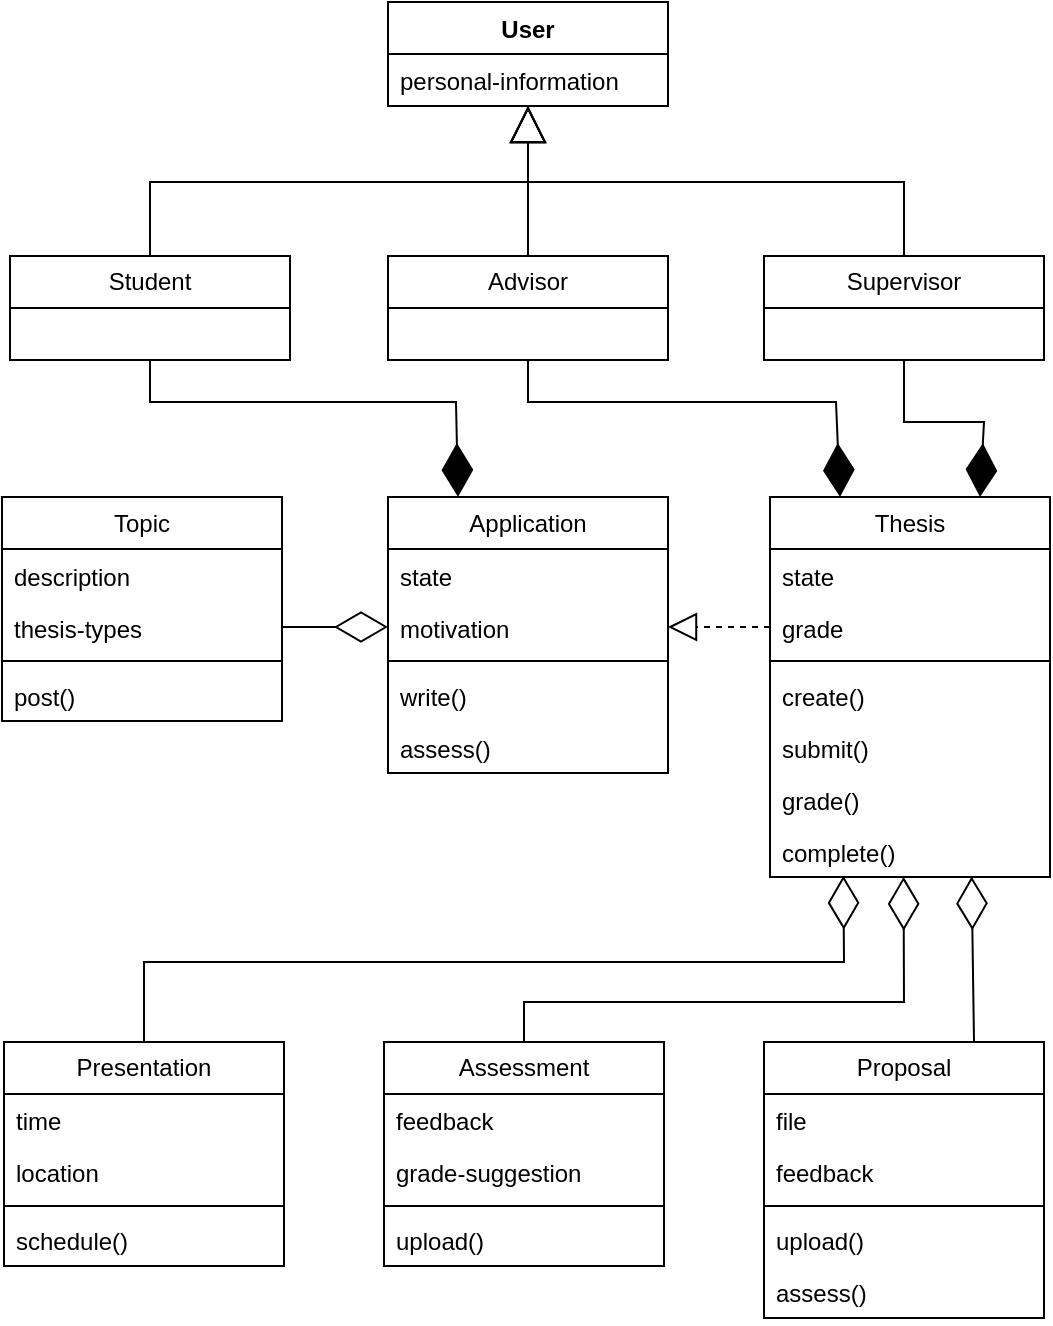 <mxfile version="24.7.17">
  <diagram name="Page-1" id="c4acf3e9-155e-7222-9cf6-157b1a14988f">
    <mxGraphModel dx="1956" dy="903" grid="1" gridSize="10" guides="1" tooltips="1" connect="1" arrows="1" fold="1" page="1" pageScale="1" pageWidth="850" pageHeight="1100" background="none" math="0" shadow="0">
      <root>
        <mxCell id="0" />
        <mxCell id="1" parent="0" />
        <mxCell id="QdO0fPRtk3mEZKDKFILt-15" value="" style="endArrow=diamondThin;endFill=0;endSize=24;html=1;rounded=0;entryX=0.262;entryY=0.977;entryDx=0;entryDy=0;exitX=0.5;exitY=0;exitDx=0;exitDy=0;entryPerimeter=0;" parent="1" source="aYV13sTV_43H2yL5I2FY-17" target="aYV13sTV_43H2yL5I2FY-60" edge="1">
          <mxGeometry width="160" relative="1" as="geometry">
            <mxPoint x="450.5" y="576" as="sourcePoint" />
            <mxPoint x="795.75" y="501" as="targetPoint" />
            <Array as="points">
              <mxPoint x="450" y="490" />
              <mxPoint x="800" y="490" />
            </Array>
          </mxGeometry>
        </mxCell>
        <mxCell id="QdO0fPRtk3mEZKDKFILt-16" value="" style="endArrow=diamondThin;endFill=0;endSize=24;html=1;rounded=0;exitX=0.75;exitY=0;exitDx=0;exitDy=0;entryX=0.72;entryY=0.989;entryDx=0;entryDy=0;entryPerimeter=0;" parent="1" source="aYV13sTV_43H2yL5I2FY-19" target="aYV13sTV_43H2yL5I2FY-60" edge="1">
          <mxGeometry width="160" relative="1" as="geometry">
            <mxPoint x="867.25" y="576" as="sourcePoint" />
            <mxPoint x="865" y="470" as="targetPoint" />
            <Array as="points" />
          </mxGeometry>
        </mxCell>
        <mxCell id="QdO0fPRtk3mEZKDKFILt-17" value="" style="endArrow=diamondThin;endFill=0;endSize=24;html=1;rounded=0;exitX=0.5;exitY=0;exitDx=0;exitDy=0;entryX=0.477;entryY=0.998;entryDx=0;entryDy=0;entryPerimeter=0;" parent="1" source="aYV13sTV_43H2yL5I2FY-18" target="aYV13sTV_43H2yL5I2FY-60" edge="1">
          <mxGeometry width="160" relative="1" as="geometry">
            <mxPoint x="640.5" y="576" as="sourcePoint" />
            <mxPoint x="830" y="450" as="targetPoint" />
            <Array as="points">
              <mxPoint x="640" y="510" />
              <mxPoint x="830" y="510" />
            </Array>
          </mxGeometry>
        </mxCell>
        <mxCell id="QdO0fPRtk3mEZKDKFILt-21" value="" style="endArrow=diamondThin;endFill=1;endSize=24;html=1;rounded=0;exitX=0.5;exitY=1;exitDx=0;exitDy=0;entryX=0.25;entryY=0;entryDx=0;entryDy=0;" parent="1" source="aYV13sTV_43H2yL5I2FY-11" target="aYV13sTV_43H2yL5I2FY-16" edge="1">
          <mxGeometry width="160" relative="1" as="geometry">
            <mxPoint x="641.5" y="189" as="sourcePoint" />
            <mxPoint x="795.75" y="250" as="targetPoint" />
            <Array as="points">
              <mxPoint x="642" y="210" />
              <mxPoint x="796" y="210" />
            </Array>
          </mxGeometry>
        </mxCell>
        <mxCell id="QdO0fPRtk3mEZKDKFILt-22" value="" style="endArrow=diamondThin;endFill=1;endSize=24;html=1;rounded=0;entryX=0.75;entryY=0;entryDx=0;entryDy=0;" parent="1" target="aYV13sTV_43H2yL5I2FY-16" edge="1" source="aYV13sTV_43H2yL5I2FY-12">
          <mxGeometry width="160" relative="1" as="geometry">
            <mxPoint x="837.25" y="189" as="sourcePoint" />
            <mxPoint x="867.25" y="250" as="targetPoint" />
            <Array as="points">
              <mxPoint x="830" y="220" />
              <mxPoint x="870" y="220" />
            </Array>
          </mxGeometry>
        </mxCell>
        <mxCell id="QdO0fPRtk3mEZKDKFILt-23" value="" style="endArrow=diamondThin;endFill=0;endSize=24;html=1;rounded=0;exitX=1;exitY=0.5;exitDx=0;exitDy=0;entryX=0;entryY=0.5;entryDx=0;entryDy=0;" parent="1" source="aYV13sTV_43H2yL5I2FY-21" target="aYV13sTV_43H2yL5I2FY-23" edge="1">
          <mxGeometry width="160" relative="1" as="geometry">
            <mxPoint x="523" y="296.5" as="sourcePoint" />
            <mxPoint x="570" y="296.5" as="targetPoint" />
          </mxGeometry>
        </mxCell>
        <mxCell id="QdO0fPRtk3mEZKDKFILt-24" value="" style="endArrow=diamondThin;endFill=1;endSize=24;html=1;rounded=0;exitX=0.5;exitY=1;exitDx=0;exitDy=0;entryX=0.25;entryY=0;entryDx=0;entryDy=0;" parent="1" source="aYV13sTV_43H2yL5I2FY-9" target="aYV13sTV_43H2yL5I2FY-15" edge="1">
          <mxGeometry width="160" relative="1" as="geometry">
            <mxPoint x="445.75" y="189" as="sourcePoint" />
            <mxPoint x="605.75" y="250" as="targetPoint" />
            <Array as="points">
              <mxPoint x="453" y="210" />
              <mxPoint x="606" y="210" />
            </Array>
          </mxGeometry>
        </mxCell>
        <mxCell id="aYV13sTV_43H2yL5I2FY-9" value="Student" style="swimlane;fontStyle=0;childLayout=stackLayout;horizontal=1;startSize=26;fillColor=none;horizontalStack=0;resizeParent=1;resizeParentMax=0;resizeLast=0;collapsible=1;marginBottom=0;whiteSpace=wrap;html=1;" vertex="1" parent="1">
          <mxGeometry x="383" y="137" width="140" height="52" as="geometry" />
        </mxCell>
        <mxCell id="aYV13sTV_43H2yL5I2FY-12" value="Supervisor" style="swimlane;fontStyle=0;childLayout=stackLayout;horizontal=1;startSize=26;fillColor=none;horizontalStack=0;resizeParent=1;resizeParentMax=0;resizeLast=0;collapsible=1;marginBottom=0;whiteSpace=wrap;html=1;" vertex="1" parent="1">
          <mxGeometry x="760" y="137" width="140" height="52" as="geometry" />
        </mxCell>
        <mxCell id="aYV13sTV_43H2yL5I2FY-11" value="Advisor" style="swimlane;fontStyle=0;childLayout=stackLayout;horizontal=1;startSize=26;fillColor=none;horizontalStack=0;resizeParent=1;resizeParentMax=0;resizeLast=0;collapsible=1;marginBottom=0;whiteSpace=wrap;html=1;" vertex="1" parent="1">
          <mxGeometry x="572" y="137" width="140" height="52" as="geometry" />
        </mxCell>
        <mxCell id="aYV13sTV_43H2yL5I2FY-14" value="Topic" style="swimlane;fontStyle=0;childLayout=stackLayout;horizontal=1;startSize=26;fillColor=none;horizontalStack=0;resizeParent=1;resizeParentMax=0;resizeLast=0;collapsible=1;marginBottom=0;whiteSpace=wrap;html=1;" vertex="1" parent="1">
          <mxGeometry x="379" y="257.5" width="140" height="112" as="geometry" />
        </mxCell>
        <mxCell id="aYV13sTV_43H2yL5I2FY-20" value="description" style="text;strokeColor=none;fillColor=none;align=left;verticalAlign=top;spacingLeft=4;spacingRight=4;overflow=hidden;rotatable=0;points=[[0,0.5],[1,0.5]];portConstraint=eastwest;whiteSpace=wrap;html=1;" vertex="1" parent="aYV13sTV_43H2yL5I2FY-14">
          <mxGeometry y="26" width="140" height="26" as="geometry" />
        </mxCell>
        <mxCell id="aYV13sTV_43H2yL5I2FY-21" value="thesis-types" style="text;strokeColor=none;fillColor=none;align=left;verticalAlign=top;spacingLeft=4;spacingRight=4;overflow=hidden;rotatable=0;points=[[0,0.5],[1,0.5]];portConstraint=eastwest;whiteSpace=wrap;html=1;" vertex="1" parent="aYV13sTV_43H2yL5I2FY-14">
          <mxGeometry y="52" width="140" height="26" as="geometry" />
        </mxCell>
        <mxCell id="aYV13sTV_43H2yL5I2FY-53" value="" style="line;strokeWidth=1;fillColor=none;align=left;verticalAlign=middle;spacingTop=-1;spacingLeft=3;spacingRight=3;rotatable=0;labelPosition=right;points=[];portConstraint=eastwest;strokeColor=inherit;" vertex="1" parent="aYV13sTV_43H2yL5I2FY-14">
          <mxGeometry y="78" width="140" height="8" as="geometry" />
        </mxCell>
        <mxCell id="aYV13sTV_43H2yL5I2FY-52" value="post()" style="text;strokeColor=none;fillColor=none;align=left;verticalAlign=top;spacingLeft=4;spacingRight=4;overflow=hidden;rotatable=0;points=[[0,0.5],[1,0.5]];portConstraint=eastwest;whiteSpace=wrap;html=1;" vertex="1" parent="aYV13sTV_43H2yL5I2FY-14">
          <mxGeometry y="86" width="140" height="26" as="geometry" />
        </mxCell>
        <mxCell id="aYV13sTV_43H2yL5I2FY-15" value="Application" style="swimlane;fontStyle=0;childLayout=stackLayout;horizontal=1;startSize=26;fillColor=none;horizontalStack=0;resizeParent=1;resizeParentMax=0;resizeLast=0;collapsible=1;marginBottom=0;whiteSpace=wrap;html=1;" vertex="1" parent="1">
          <mxGeometry x="572" y="257.5" width="140" height="138" as="geometry" />
        </mxCell>
        <mxCell id="aYV13sTV_43H2yL5I2FY-22" value="state" style="text;strokeColor=none;fillColor=none;align=left;verticalAlign=top;spacingLeft=4;spacingRight=4;overflow=hidden;rotatable=0;points=[[0,0.5],[1,0.5]];portConstraint=eastwest;whiteSpace=wrap;html=1;" vertex="1" parent="aYV13sTV_43H2yL5I2FY-15">
          <mxGeometry y="26" width="140" height="26" as="geometry" />
        </mxCell>
        <mxCell id="aYV13sTV_43H2yL5I2FY-23" value="motivation" style="text;strokeColor=none;fillColor=none;align=left;verticalAlign=top;spacingLeft=4;spacingRight=4;overflow=hidden;rotatable=0;points=[[0,0.5],[1,0.5]];portConstraint=eastwest;whiteSpace=wrap;html=1;" vertex="1" parent="aYV13sTV_43H2yL5I2FY-15">
          <mxGeometry y="52" width="140" height="26" as="geometry" />
        </mxCell>
        <mxCell id="aYV13sTV_43H2yL5I2FY-26" value="" style="line;strokeWidth=1;fillColor=none;align=left;verticalAlign=middle;spacingTop=-1;spacingLeft=3;spacingRight=3;rotatable=0;labelPosition=right;points=[];portConstraint=eastwest;strokeColor=inherit;" vertex="1" parent="aYV13sTV_43H2yL5I2FY-15">
          <mxGeometry y="78" width="140" height="8" as="geometry" />
        </mxCell>
        <mxCell id="aYV13sTV_43H2yL5I2FY-59" value="write()" style="text;strokeColor=none;fillColor=none;align=left;verticalAlign=top;spacingLeft=4;spacingRight=4;overflow=hidden;rotatable=0;points=[[0,0.5],[1,0.5]];portConstraint=eastwest;whiteSpace=wrap;html=1;" vertex="1" parent="aYV13sTV_43H2yL5I2FY-15">
          <mxGeometry y="86" width="140" height="26" as="geometry" />
        </mxCell>
        <mxCell id="aYV13sTV_43H2yL5I2FY-25" value="assess()" style="text;strokeColor=none;fillColor=none;align=left;verticalAlign=top;spacingLeft=4;spacingRight=4;overflow=hidden;rotatable=0;points=[[0,0.5],[1,0.5]];portConstraint=eastwest;whiteSpace=wrap;html=1;" vertex="1" parent="aYV13sTV_43H2yL5I2FY-15">
          <mxGeometry y="112" width="140" height="26" as="geometry" />
        </mxCell>
        <mxCell id="aYV13sTV_43H2yL5I2FY-16" value="Thesis" style="swimlane;fontStyle=0;childLayout=stackLayout;horizontal=1;startSize=26;fillColor=none;horizontalStack=0;resizeParent=1;resizeParentMax=0;resizeLast=0;collapsible=1;marginBottom=0;whiteSpace=wrap;html=1;" vertex="1" parent="1">
          <mxGeometry x="763" y="257.5" width="140" height="190" as="geometry" />
        </mxCell>
        <mxCell id="aYV13sTV_43H2yL5I2FY-24" value="state" style="text;strokeColor=none;fillColor=none;align=left;verticalAlign=top;spacingLeft=4;spacingRight=4;overflow=hidden;rotatable=0;points=[[0,0.5],[1,0.5]];portConstraint=eastwest;whiteSpace=wrap;html=1;" vertex="1" parent="aYV13sTV_43H2yL5I2FY-16">
          <mxGeometry y="26" width="140" height="26" as="geometry" />
        </mxCell>
        <mxCell id="aYV13sTV_43H2yL5I2FY-28" value="grade" style="text;strokeColor=none;fillColor=none;align=left;verticalAlign=top;spacingLeft=4;spacingRight=4;overflow=hidden;rotatable=0;points=[[0,0.5],[1,0.5]];portConstraint=eastwest;whiteSpace=wrap;html=1;" vertex="1" parent="aYV13sTV_43H2yL5I2FY-16">
          <mxGeometry y="52" width="140" height="26" as="geometry" />
        </mxCell>
        <mxCell id="aYV13sTV_43H2yL5I2FY-33" value="" style="line;strokeWidth=1;fillColor=none;align=left;verticalAlign=middle;spacingTop=-1;spacingLeft=3;spacingRight=3;rotatable=0;labelPosition=right;points=[];portConstraint=eastwest;strokeColor=inherit;" vertex="1" parent="aYV13sTV_43H2yL5I2FY-16">
          <mxGeometry y="78" width="140" height="8" as="geometry" />
        </mxCell>
        <mxCell id="aYV13sTV_43H2yL5I2FY-61" value="create()" style="text;strokeColor=none;fillColor=none;align=left;verticalAlign=top;spacingLeft=4;spacingRight=4;overflow=hidden;rotatable=0;points=[[0,0.5],[1,0.5]];portConstraint=eastwest;whiteSpace=wrap;html=1;" vertex="1" parent="aYV13sTV_43H2yL5I2FY-16">
          <mxGeometry y="86" width="140" height="26" as="geometry" />
        </mxCell>
        <mxCell id="aYV13sTV_43H2yL5I2FY-30" value="submit()" style="text;strokeColor=none;fillColor=none;align=left;verticalAlign=top;spacingLeft=4;spacingRight=4;overflow=hidden;rotatable=0;points=[[0,0.5],[1,0.5]];portConstraint=eastwest;whiteSpace=wrap;html=1;" vertex="1" parent="aYV13sTV_43H2yL5I2FY-16">
          <mxGeometry y="112" width="140" height="26" as="geometry" />
        </mxCell>
        <mxCell id="aYV13sTV_43H2yL5I2FY-32" value="grade()" style="text;strokeColor=none;fillColor=none;align=left;verticalAlign=top;spacingLeft=4;spacingRight=4;overflow=hidden;rotatable=0;points=[[0,0.5],[1,0.5]];portConstraint=eastwest;whiteSpace=wrap;html=1;" vertex="1" parent="aYV13sTV_43H2yL5I2FY-16">
          <mxGeometry y="138" width="140" height="26" as="geometry" />
        </mxCell>
        <mxCell id="aYV13sTV_43H2yL5I2FY-60" value="complete()" style="text;strokeColor=none;fillColor=none;align=left;verticalAlign=top;spacingLeft=4;spacingRight=4;overflow=hidden;rotatable=0;points=[[0,0.5],[1,0.5]];portConstraint=eastwest;whiteSpace=wrap;html=1;" vertex="1" parent="aYV13sTV_43H2yL5I2FY-16">
          <mxGeometry y="164" width="140" height="26" as="geometry" />
        </mxCell>
        <mxCell id="aYV13sTV_43H2yL5I2FY-17" value="Presentation" style="swimlane;fontStyle=0;childLayout=stackLayout;horizontal=1;startSize=26;fillColor=none;horizontalStack=0;resizeParent=1;resizeParentMax=0;resizeLast=0;collapsible=1;marginBottom=0;whiteSpace=wrap;html=1;" vertex="1" parent="1">
          <mxGeometry x="380" y="530" width="140" height="112" as="geometry" />
        </mxCell>
        <mxCell id="aYV13sTV_43H2yL5I2FY-34" value="time" style="text;strokeColor=none;fillColor=none;align=left;verticalAlign=top;spacingLeft=4;spacingRight=4;overflow=hidden;rotatable=0;points=[[0,0.5],[1,0.5]];portConstraint=eastwest;whiteSpace=wrap;html=1;" vertex="1" parent="aYV13sTV_43H2yL5I2FY-17">
          <mxGeometry y="26" width="140" height="26" as="geometry" />
        </mxCell>
        <mxCell id="aYV13sTV_43H2yL5I2FY-35" value="location" style="text;strokeColor=none;fillColor=none;align=left;verticalAlign=top;spacingLeft=4;spacingRight=4;overflow=hidden;rotatable=0;points=[[0,0.5],[1,0.5]];portConstraint=eastwest;whiteSpace=wrap;html=1;" vertex="1" parent="aYV13sTV_43H2yL5I2FY-17">
          <mxGeometry y="52" width="140" height="26" as="geometry" />
        </mxCell>
        <mxCell id="aYV13sTV_43H2yL5I2FY-57" value="" style="line;strokeWidth=1;fillColor=none;align=left;verticalAlign=middle;spacingTop=-1;spacingLeft=3;spacingRight=3;rotatable=0;labelPosition=right;points=[];portConstraint=eastwest;strokeColor=inherit;" vertex="1" parent="aYV13sTV_43H2yL5I2FY-17">
          <mxGeometry y="78" width="140" height="8" as="geometry" />
        </mxCell>
        <mxCell id="aYV13sTV_43H2yL5I2FY-56" value="schedule()" style="text;strokeColor=none;fillColor=none;align=left;verticalAlign=top;spacingLeft=4;spacingRight=4;overflow=hidden;rotatable=0;points=[[0,0.5],[1,0.5]];portConstraint=eastwest;whiteSpace=wrap;html=1;" vertex="1" parent="aYV13sTV_43H2yL5I2FY-17">
          <mxGeometry y="86" width="140" height="26" as="geometry" />
        </mxCell>
        <mxCell id="aYV13sTV_43H2yL5I2FY-18" value="Assessment" style="swimlane;fontStyle=0;childLayout=stackLayout;horizontal=1;startSize=26;fillColor=none;horizontalStack=0;resizeParent=1;resizeParentMax=0;resizeLast=0;collapsible=1;marginBottom=0;whiteSpace=wrap;html=1;" vertex="1" parent="1">
          <mxGeometry x="570" y="530" width="140" height="112" as="geometry" />
        </mxCell>
        <mxCell id="aYV13sTV_43H2yL5I2FY-36" value="feedback" style="text;strokeColor=none;fillColor=none;align=left;verticalAlign=top;spacingLeft=4;spacingRight=4;overflow=hidden;rotatable=0;points=[[0,0.5],[1,0.5]];portConstraint=eastwest;whiteSpace=wrap;html=1;" vertex="1" parent="aYV13sTV_43H2yL5I2FY-18">
          <mxGeometry y="26" width="140" height="26" as="geometry" />
        </mxCell>
        <mxCell id="aYV13sTV_43H2yL5I2FY-37" value="grade-suggestion" style="text;strokeColor=none;fillColor=none;align=left;verticalAlign=top;spacingLeft=4;spacingRight=4;overflow=hidden;rotatable=0;points=[[0,0.5],[1,0.5]];portConstraint=eastwest;whiteSpace=wrap;html=1;" vertex="1" parent="aYV13sTV_43H2yL5I2FY-18">
          <mxGeometry y="52" width="140" height="26" as="geometry" />
        </mxCell>
        <mxCell id="aYV13sTV_43H2yL5I2FY-58" value="" style="line;strokeWidth=1;fillColor=none;align=left;verticalAlign=middle;spacingTop=-1;spacingLeft=3;spacingRight=3;rotatable=0;labelPosition=right;points=[];portConstraint=eastwest;strokeColor=inherit;" vertex="1" parent="aYV13sTV_43H2yL5I2FY-18">
          <mxGeometry y="78" width="140" height="8" as="geometry" />
        </mxCell>
        <mxCell id="aYV13sTV_43H2yL5I2FY-55" value="upload()" style="text;strokeColor=none;fillColor=none;align=left;verticalAlign=top;spacingLeft=4;spacingRight=4;overflow=hidden;rotatable=0;points=[[0,0.5],[1,0.5]];portConstraint=eastwest;whiteSpace=wrap;html=1;" vertex="1" parent="aYV13sTV_43H2yL5I2FY-18">
          <mxGeometry y="86" width="140" height="26" as="geometry" />
        </mxCell>
        <mxCell id="aYV13sTV_43H2yL5I2FY-19" value="Proposal" style="swimlane;fontStyle=0;childLayout=stackLayout;horizontal=1;startSize=26;fillColor=none;horizontalStack=0;resizeParent=1;resizeParentMax=0;resizeLast=0;collapsible=1;marginBottom=0;whiteSpace=wrap;html=1;" vertex="1" parent="1">
          <mxGeometry x="760" y="530" width="140" height="138" as="geometry" />
        </mxCell>
        <mxCell id="aYV13sTV_43H2yL5I2FY-38" value="file" style="text;strokeColor=none;fillColor=none;align=left;verticalAlign=top;spacingLeft=4;spacingRight=4;overflow=hidden;rotatable=0;points=[[0,0.5],[1,0.5]];portConstraint=eastwest;whiteSpace=wrap;html=1;" vertex="1" parent="aYV13sTV_43H2yL5I2FY-19">
          <mxGeometry y="26" width="140" height="26" as="geometry" />
        </mxCell>
        <mxCell id="aYV13sTV_43H2yL5I2FY-40" value="feedback" style="text;strokeColor=none;fillColor=none;align=left;verticalAlign=top;spacingLeft=4;spacingRight=4;overflow=hidden;rotatable=0;points=[[0,0.5],[1,0.5]];portConstraint=eastwest;whiteSpace=wrap;html=1;" vertex="1" parent="aYV13sTV_43H2yL5I2FY-19">
          <mxGeometry y="52" width="140" height="26" as="geometry" />
        </mxCell>
        <mxCell id="aYV13sTV_43H2yL5I2FY-41" value="" style="line;strokeWidth=1;fillColor=none;align=left;verticalAlign=middle;spacingTop=-1;spacingLeft=3;spacingRight=3;rotatable=0;labelPosition=right;points=[];portConstraint=eastwest;strokeColor=inherit;" vertex="1" parent="aYV13sTV_43H2yL5I2FY-19">
          <mxGeometry y="78" width="140" height="8" as="geometry" />
        </mxCell>
        <mxCell id="aYV13sTV_43H2yL5I2FY-54" value="upload()" style="text;strokeColor=none;fillColor=none;align=left;verticalAlign=top;spacingLeft=4;spacingRight=4;overflow=hidden;rotatable=0;points=[[0,0.5],[1,0.5]];portConstraint=eastwest;whiteSpace=wrap;html=1;" vertex="1" parent="aYV13sTV_43H2yL5I2FY-19">
          <mxGeometry y="86" width="140" height="26" as="geometry" />
        </mxCell>
        <mxCell id="aYV13sTV_43H2yL5I2FY-39" value="assess()" style="text;strokeColor=none;fillColor=none;align=left;verticalAlign=top;spacingLeft=4;spacingRight=4;overflow=hidden;rotatable=0;points=[[0,0.5],[1,0.5]];portConstraint=eastwest;whiteSpace=wrap;html=1;" vertex="1" parent="aYV13sTV_43H2yL5I2FY-19">
          <mxGeometry y="112" width="140" height="26" as="geometry" />
        </mxCell>
        <mxCell id="aYV13sTV_43H2yL5I2FY-42" value="" style="endArrow=block;endSize=16;endFill=0;html=1;rounded=0;exitX=0.5;exitY=0;exitDx=0;exitDy=0;" edge="1" parent="1" source="aYV13sTV_43H2yL5I2FY-9" target="aYV13sTV_43H2yL5I2FY-45">
          <mxGeometry width="160" relative="1" as="geometry">
            <mxPoint x="320" y="65.41" as="sourcePoint" />
            <mxPoint x="600" y="100" as="targetPoint" />
            <Array as="points">
              <mxPoint x="453" y="100" />
              <mxPoint x="642" y="100" />
            </Array>
          </mxGeometry>
        </mxCell>
        <mxCell id="aYV13sTV_43H2yL5I2FY-43" value="" style="endArrow=block;endSize=16;endFill=0;html=1;rounded=0;exitX=0.5;exitY=0;exitDx=0;exitDy=0;" edge="1" parent="1" source="aYV13sTV_43H2yL5I2FY-11" target="aYV13sTV_43H2yL5I2FY-45">
          <mxGeometry width="160" relative="1" as="geometry">
            <mxPoint x="630" y="90" as="sourcePoint" />
            <mxPoint x="790" y="90" as="targetPoint" />
          </mxGeometry>
        </mxCell>
        <mxCell id="aYV13sTV_43H2yL5I2FY-44" value="" style="endArrow=block;endSize=16;endFill=0;html=1;rounded=0;exitX=0.5;exitY=0;exitDx=0;exitDy=0;" edge="1" parent="1" source="aYV13sTV_43H2yL5I2FY-12" target="aYV13sTV_43H2yL5I2FY-45">
          <mxGeometry width="160" relative="1" as="geometry">
            <mxPoint x="790" y="70" as="sourcePoint" />
            <mxPoint x="950" y="70" as="targetPoint" />
            <Array as="points">
              <mxPoint x="830" y="100" />
              <mxPoint x="642" y="100" />
            </Array>
          </mxGeometry>
        </mxCell>
        <mxCell id="aYV13sTV_43H2yL5I2FY-45" value="User" style="swimlane;fontStyle=1;align=center;verticalAlign=top;childLayout=stackLayout;horizontal=1;startSize=26;horizontalStack=0;resizeParent=1;resizeParentMax=0;resizeLast=0;collapsible=1;marginBottom=0;whiteSpace=wrap;html=1;" vertex="1" parent="1">
          <mxGeometry x="572" y="10" width="140" height="52" as="geometry" />
        </mxCell>
        <mxCell id="aYV13sTV_43H2yL5I2FY-46" value="personal-information" style="text;strokeColor=none;fillColor=none;align=left;verticalAlign=top;spacingLeft=4;spacingRight=4;overflow=hidden;rotatable=0;points=[[0,0.5],[1,0.5]];portConstraint=eastwest;whiteSpace=wrap;html=1;" vertex="1" parent="aYV13sTV_43H2yL5I2FY-45">
          <mxGeometry y="26" width="140" height="26" as="geometry" />
        </mxCell>
        <mxCell id="aYV13sTV_43H2yL5I2FY-51" value="" style="endArrow=block;dashed=1;endFill=0;endSize=12;html=1;rounded=0;exitX=0;exitY=0.5;exitDx=0;exitDy=0;entryX=1;entryY=0.5;entryDx=0;entryDy=0;" edge="1" parent="1" source="aYV13sTV_43H2yL5I2FY-28" target="aYV13sTV_43H2yL5I2FY-23">
          <mxGeometry width="160" relative="1" as="geometry">
            <mxPoint x="600" y="290" as="sourcePoint" />
            <mxPoint x="760" y="290" as="targetPoint" />
          </mxGeometry>
        </mxCell>
      </root>
    </mxGraphModel>
  </diagram>
</mxfile>
